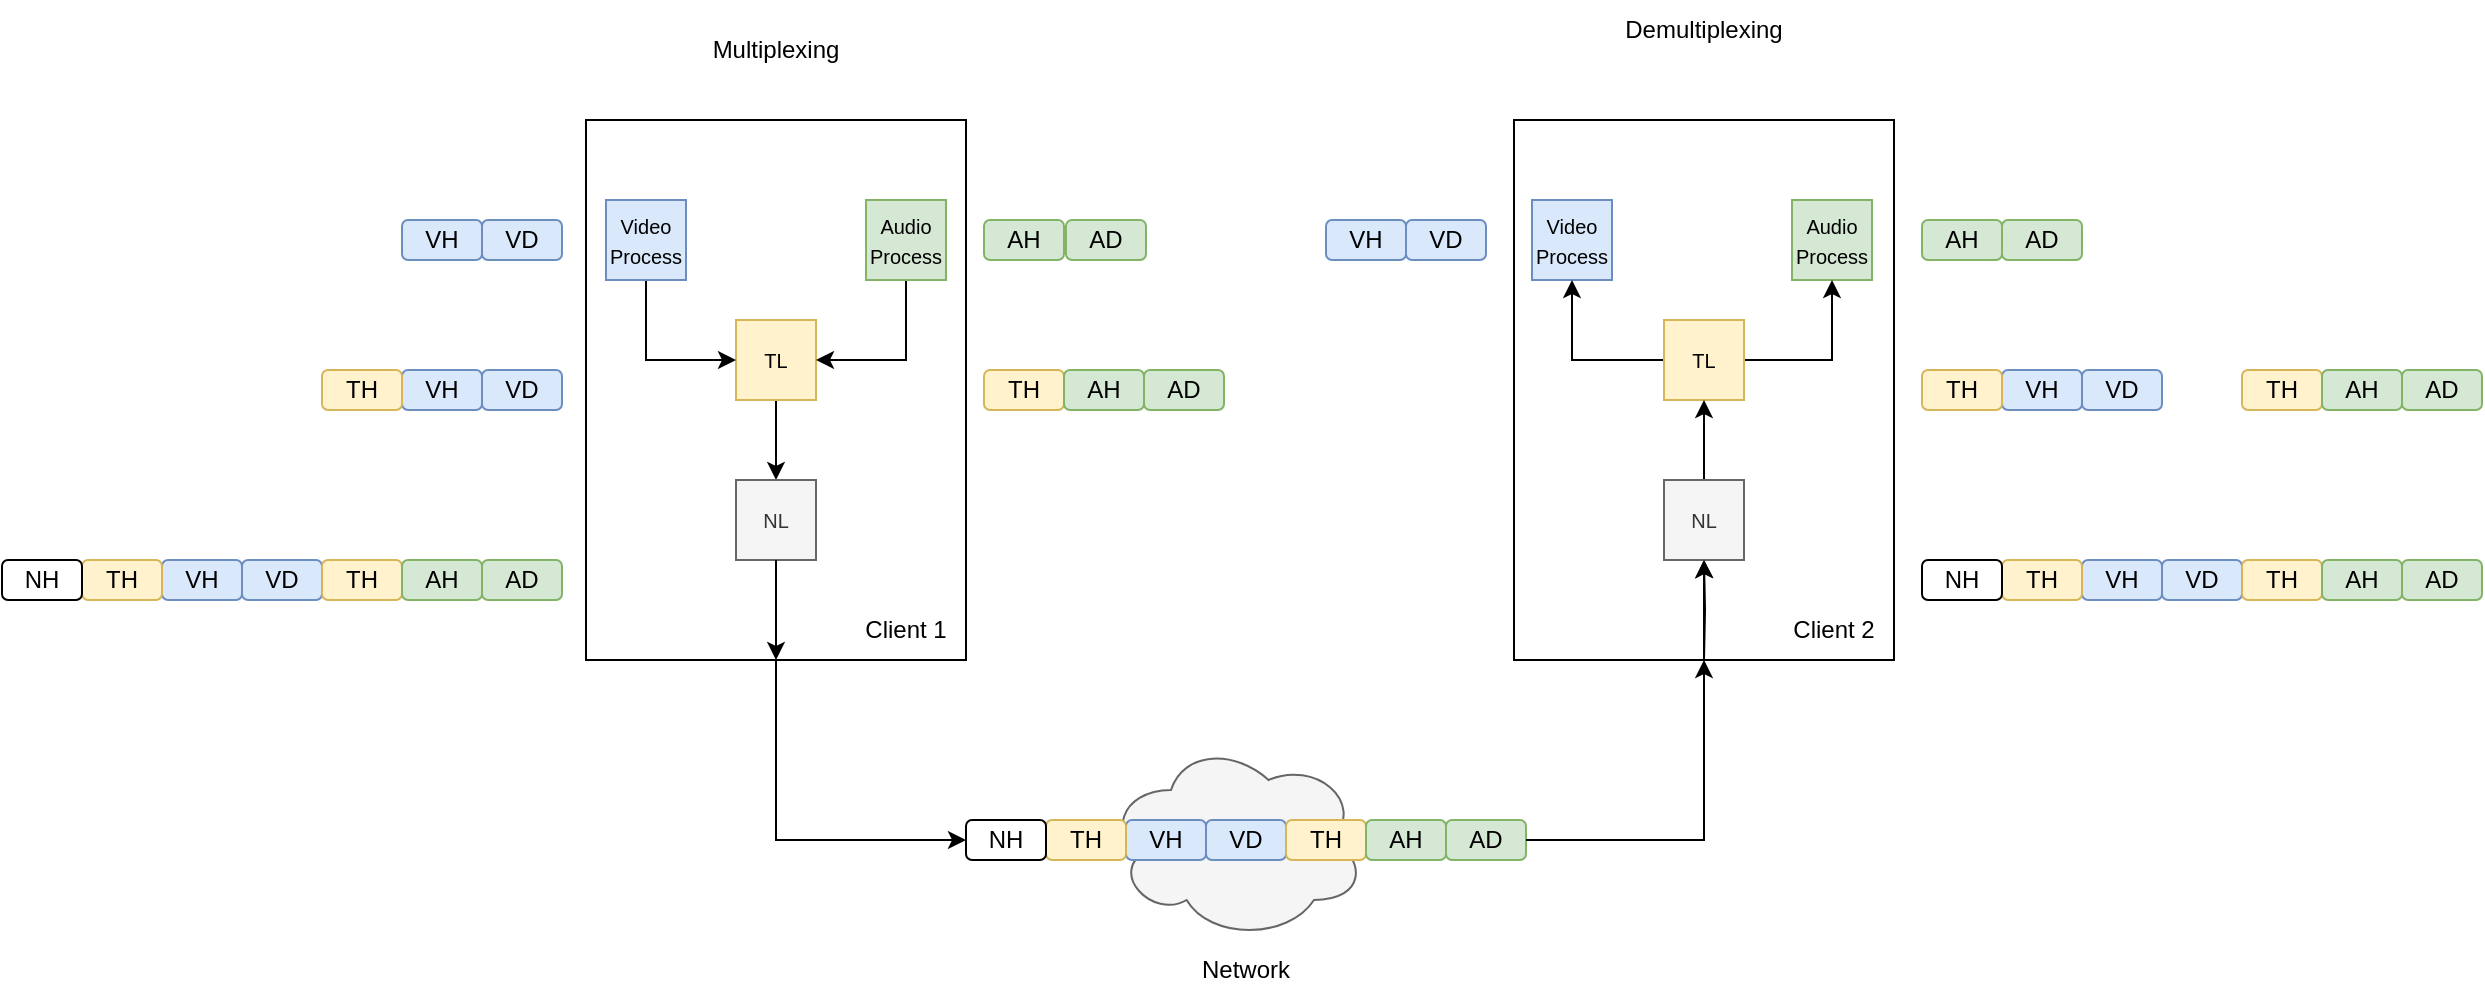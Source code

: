 <mxfile version="24.5.4" type="device">
  <diagram name="Page-1" id="gwitRV9jFqSz_QylvDJV">
    <mxGraphModel dx="2216" dy="743" grid="1" gridSize="10" guides="1" tooltips="1" connect="1" arrows="1" fold="1" page="1" pageScale="1" pageWidth="850" pageHeight="1100" math="0" shadow="0">
      <root>
        <mxCell id="0" />
        <mxCell id="1" parent="0" />
        <mxCell id="uaf8l5krwzGRUjpjPeg9-24" style="edgeStyle=orthogonalEdgeStyle;rounded=0;orthogonalLoop=1;jettySize=auto;html=1;entryX=0;entryY=0.5;entryDx=0;entryDy=0;" edge="1" parent="1" source="uaf8l5krwzGRUjpjPeg9-17" target="K9GchK6eYrQeb1Zm0STE-67">
          <mxGeometry relative="1" as="geometry" />
        </mxCell>
        <mxCell id="uaf8l5krwzGRUjpjPeg9-17" value="" style="whiteSpace=wrap;html=1;imageAspect=0;fillColor=none;" vertex="1" parent="1">
          <mxGeometry x="-330" y="330" width="190" height="270" as="geometry" />
        </mxCell>
        <mxCell id="K9GchK6eYrQeb1Zm0STE-19" style="edgeStyle=orthogonalEdgeStyle;rounded=0;orthogonalLoop=1;jettySize=auto;html=1;exitX=0.5;exitY=1;exitDx=0;exitDy=0;entryX=0.5;entryY=1;entryDx=0;entryDy=0;" parent="1" target="K9GchK6eYrQeb1Zm0STE-13" edge="1">
          <mxGeometry relative="1" as="geometry">
            <mxPoint x="229" y="600" as="sourcePoint" />
          </mxGeometry>
        </mxCell>
        <mxCell id="K9GchK6eYrQeb1Zm0STE-6" value="Client 1" style="text;html=1;align=center;verticalAlign=middle;whiteSpace=wrap;rounded=0;" parent="1" vertex="1">
          <mxGeometry x="-200" y="570" width="60" height="30" as="geometry" />
        </mxCell>
        <mxCell id="K9GchK6eYrQeb1Zm0STE-7" value="Client 2" style="text;html=1;align=center;verticalAlign=middle;whiteSpace=wrap;rounded=0;" parent="1" vertex="1">
          <mxGeometry x="264" y="570" width="60" height="30" as="geometry" />
        </mxCell>
        <mxCell id="K9GchK6eYrQeb1Zm0STE-30" value="VD" style="rounded=1;whiteSpace=wrap;html=1;fillColor=#dae8fc;strokeColor=#6c8ebf;" parent="1" vertex="1">
          <mxGeometry x="-382" y="455" width="40" height="20" as="geometry" />
        </mxCell>
        <mxCell id="K9GchK6eYrQeb1Zm0STE-31" value="VH" style="rounded=1;whiteSpace=wrap;html=1;fillColor=#dae8fc;strokeColor=#6c8ebf;" parent="1" vertex="1">
          <mxGeometry x="-422" y="455" width="40" height="20" as="geometry" />
        </mxCell>
        <mxCell id="K9GchK6eYrQeb1Zm0STE-32" value="TH" style="rounded=1;whiteSpace=wrap;html=1;fillColor=#fff2cc;strokeColor=#d6b656;" parent="1" vertex="1">
          <mxGeometry x="-462" y="455" width="40" height="20" as="geometry" />
        </mxCell>
        <mxCell id="uaf8l5krwzGRUjpjPeg9-2" value="" style="group" vertex="1" connectable="0" parent="1">
          <mxGeometry x="-622" y="550" width="382" height="20" as="geometry" />
        </mxCell>
        <mxCell id="K9GchK6eYrQeb1Zm0STE-33" value="VD" style="rounded=1;whiteSpace=wrap;html=1;fillColor=#dae8fc;strokeColor=#6c8ebf;" parent="uaf8l5krwzGRUjpjPeg9-2" vertex="1">
          <mxGeometry x="120" width="40" height="20" as="geometry" />
        </mxCell>
        <mxCell id="K9GchK6eYrQeb1Zm0STE-34" value="VH" style="rounded=1;whiteSpace=wrap;html=1;fillColor=#dae8fc;strokeColor=#6c8ebf;" parent="uaf8l5krwzGRUjpjPeg9-2" vertex="1">
          <mxGeometry x="80" width="40" height="20" as="geometry" />
        </mxCell>
        <mxCell id="K9GchK6eYrQeb1Zm0STE-35" value="TH" style="rounded=1;whiteSpace=wrap;html=1;fillColor=#fff2cc;strokeColor=#d6b656;" parent="uaf8l5krwzGRUjpjPeg9-2" vertex="1">
          <mxGeometry x="40" width="40" height="20" as="geometry" />
        </mxCell>
        <mxCell id="K9GchK6eYrQeb1Zm0STE-37" value="NH" style="rounded=1;whiteSpace=wrap;html=1;" parent="uaf8l5krwzGRUjpjPeg9-2" vertex="1">
          <mxGeometry width="40" height="20" as="geometry" />
        </mxCell>
        <mxCell id="K9GchK6eYrQeb1Zm0STE-60" value="TH" style="rounded=1;whiteSpace=wrap;html=1;fillColor=#fff2cc;strokeColor=#d6b656;" parent="uaf8l5krwzGRUjpjPeg9-2" vertex="1">
          <mxGeometry x="160" width="40" height="20" as="geometry" />
        </mxCell>
        <mxCell id="K9GchK6eYrQeb1Zm0STE-61" value="AD" style="rounded=1;whiteSpace=wrap;html=1;fillColor=#d5e8d4;strokeColor=#82b366;" parent="uaf8l5krwzGRUjpjPeg9-2" vertex="1">
          <mxGeometry x="240" width="40" height="20" as="geometry" />
        </mxCell>
        <mxCell id="K9GchK6eYrQeb1Zm0STE-62" value="AH" style="rounded=1;whiteSpace=wrap;html=1;fillColor=#d5e8d4;strokeColor=#82b366;" parent="uaf8l5krwzGRUjpjPeg9-2" vertex="1">
          <mxGeometry x="200" width="40" height="20" as="geometry" />
        </mxCell>
        <mxCell id="uaf8l5krwzGRUjpjPeg9-3" value="" style="group" vertex="1" connectable="0" parent="1">
          <mxGeometry x="-330" y="370" width="180" height="180" as="geometry" />
        </mxCell>
        <mxCell id="K9GchK6eYrQeb1Zm0STE-15" style="edgeStyle=orthogonalEdgeStyle;rounded=0;orthogonalLoop=1;jettySize=auto;html=1;" parent="uaf8l5krwzGRUjpjPeg9-3" source="K9GchK6eYrQeb1Zm0STE-4" target="K9GchK6eYrQeb1Zm0STE-12" edge="1">
          <mxGeometry relative="1" as="geometry" />
        </mxCell>
        <mxCell id="K9GchK6eYrQeb1Zm0STE-4" value="&lt;font style=&quot;font-size: 10px;&quot;&gt;TL&lt;/font&gt;" style="whiteSpace=wrap;html=1;aspect=fixed;fillColor=#fff2cc;strokeColor=#d6b656;" parent="uaf8l5krwzGRUjpjPeg9-3" vertex="1">
          <mxGeometry x="75" y="60" width="40" height="40" as="geometry" />
        </mxCell>
        <mxCell id="K9GchK6eYrQeb1Zm0STE-52" style="edgeStyle=orthogonalEdgeStyle;rounded=0;orthogonalLoop=1;jettySize=auto;html=1;entryX=1;entryY=0.5;entryDx=0;entryDy=0;exitX=0.5;exitY=1;exitDx=0;exitDy=0;" parent="uaf8l5krwzGRUjpjPeg9-3" source="K9GchK6eYrQeb1Zm0STE-5" target="K9GchK6eYrQeb1Zm0STE-4" edge="1">
          <mxGeometry relative="1" as="geometry" />
        </mxCell>
        <mxCell id="K9GchK6eYrQeb1Zm0STE-5" value="&lt;font style=&quot;font-size: 10px;&quot;&gt;Audio Process&lt;/font&gt;" style="whiteSpace=wrap;html=1;aspect=fixed;fillColor=#d5e8d4;strokeColor=#82b366;" parent="uaf8l5krwzGRUjpjPeg9-3" vertex="1">
          <mxGeometry x="140" width="40" height="40" as="geometry" />
        </mxCell>
        <mxCell id="K9GchK6eYrQeb1Zm0STE-14" style="edgeStyle=orthogonalEdgeStyle;rounded=0;orthogonalLoop=1;jettySize=auto;html=1;entryX=0;entryY=0.5;entryDx=0;entryDy=0;exitX=0.5;exitY=1;exitDx=0;exitDy=0;" parent="uaf8l5krwzGRUjpjPeg9-3" source="K9GchK6eYrQeb1Zm0STE-10" target="K9GchK6eYrQeb1Zm0STE-4" edge="1">
          <mxGeometry relative="1" as="geometry" />
        </mxCell>
        <mxCell id="K9GchK6eYrQeb1Zm0STE-10" value="&lt;font style=&quot;font-size: 10px;&quot;&gt;Video Process&lt;/font&gt;" style="whiteSpace=wrap;html=1;aspect=fixed;fillColor=#dae8fc;strokeColor=#6c8ebf;" parent="uaf8l5krwzGRUjpjPeg9-3" vertex="1">
          <mxGeometry x="10" width="40" height="40" as="geometry" />
        </mxCell>
        <mxCell id="K9GchK6eYrQeb1Zm0STE-12" value="&lt;font style=&quot;font-size: 10px;&quot;&gt;NL&lt;/font&gt;" style="whiteSpace=wrap;html=1;aspect=fixed;fillColor=#f5f5f5;fontColor=#333333;strokeColor=#666666;" parent="uaf8l5krwzGRUjpjPeg9-3" vertex="1">
          <mxGeometry x="75" y="140" width="40" height="40" as="geometry" />
        </mxCell>
        <mxCell id="K9GchK6eYrQeb1Zm0STE-24" value="" style="endArrow=classic;html=1;rounded=0;exitX=0.5;exitY=1;exitDx=0;exitDy=0;" parent="uaf8l5krwzGRUjpjPeg9-3" source="K9GchK6eYrQeb1Zm0STE-12" edge="1">
          <mxGeometry width="50" height="50" relative="1" as="geometry">
            <mxPoint x="40" y="290" as="sourcePoint" />
            <mxPoint x="95" y="230" as="targetPoint" />
          </mxGeometry>
        </mxCell>
        <mxCell id="uaf8l5krwzGRUjpjPeg9-4" value="" style="group" vertex="1" connectable="0" parent="1">
          <mxGeometry x="134" y="360" width="190" height="240" as="geometry" />
        </mxCell>
        <mxCell id="uaf8l5krwzGRUjpjPeg9-18" value="" style="whiteSpace=wrap;html=1;imageAspect=0;fillColor=none;" vertex="1" parent="uaf8l5krwzGRUjpjPeg9-4">
          <mxGeometry y="-30" width="190" height="270" as="geometry" />
        </mxCell>
        <mxCell id="K9GchK6eYrQeb1Zm0STE-8" value="&lt;font style=&quot;font-size: 10px;&quot;&gt;Video Process&lt;/font&gt;" style="whiteSpace=wrap;html=1;aspect=fixed;fillColor=#dae8fc;strokeColor=#6c8ebf;" parent="uaf8l5krwzGRUjpjPeg9-4" vertex="1">
          <mxGeometry x="9" y="10" width="40" height="40" as="geometry" />
        </mxCell>
        <mxCell id="K9GchK6eYrQeb1Zm0STE-9" value="&lt;font style=&quot;font-size: 10px;&quot;&gt;Audio Process&lt;/font&gt;" style="whiteSpace=wrap;html=1;aspect=fixed;fillColor=#d5e8d4;strokeColor=#82b366;" parent="uaf8l5krwzGRUjpjPeg9-4" vertex="1">
          <mxGeometry x="139" y="10" width="40" height="40" as="geometry" />
        </mxCell>
        <mxCell id="K9GchK6eYrQeb1Zm0STE-26" style="edgeStyle=orthogonalEdgeStyle;rounded=0;orthogonalLoop=1;jettySize=auto;html=1;entryX=0.5;entryY=1;entryDx=0;entryDy=0;" parent="uaf8l5krwzGRUjpjPeg9-4" source="K9GchK6eYrQeb1Zm0STE-11" target="K9GchK6eYrQeb1Zm0STE-8" edge="1">
          <mxGeometry relative="1" as="geometry" />
        </mxCell>
        <mxCell id="K9GchK6eYrQeb1Zm0STE-85" style="edgeStyle=orthogonalEdgeStyle;rounded=0;orthogonalLoop=1;jettySize=auto;html=1;exitX=1;exitY=0.5;exitDx=0;exitDy=0;" parent="uaf8l5krwzGRUjpjPeg9-4" source="K9GchK6eYrQeb1Zm0STE-11" target="K9GchK6eYrQeb1Zm0STE-9" edge="1">
          <mxGeometry relative="1" as="geometry" />
        </mxCell>
        <mxCell id="K9GchK6eYrQeb1Zm0STE-11" value="&lt;font style=&quot;font-size: 10px;&quot;&gt;TL&lt;/font&gt;" style="whiteSpace=wrap;html=1;aspect=fixed;fillColor=#fff2cc;strokeColor=#d6b656;" parent="uaf8l5krwzGRUjpjPeg9-4" vertex="1">
          <mxGeometry x="75" y="70" width="40" height="40" as="geometry" />
        </mxCell>
        <mxCell id="K9GchK6eYrQeb1Zm0STE-25" style="edgeStyle=orthogonalEdgeStyle;rounded=0;orthogonalLoop=1;jettySize=auto;html=1;" parent="uaf8l5krwzGRUjpjPeg9-4" source="K9GchK6eYrQeb1Zm0STE-13" target="K9GchK6eYrQeb1Zm0STE-11" edge="1">
          <mxGeometry relative="1" as="geometry" />
        </mxCell>
        <mxCell id="K9GchK6eYrQeb1Zm0STE-13" value="&lt;font style=&quot;font-size: 10px;&quot;&gt;NL&lt;/font&gt;" style="whiteSpace=wrap;html=1;aspect=fixed;fillColor=#f5f5f5;fontColor=#333333;strokeColor=#666666;" parent="uaf8l5krwzGRUjpjPeg9-4" vertex="1">
          <mxGeometry x="75" y="150" width="40" height="40" as="geometry" />
        </mxCell>
        <mxCell id="K9GchK6eYrQeb1Zm0STE-22" value="" style="endArrow=classic;html=1;rounded=0;entryX=0.5;entryY=1;entryDx=0;entryDy=0;" parent="uaf8l5krwzGRUjpjPeg9-4" source="uaf8l5krwzGRUjpjPeg9-18" target="K9GchK6eYrQeb1Zm0STE-13" edge="1">
          <mxGeometry width="50" height="50" relative="1" as="geometry">
            <mxPoint x="96" y="240" as="sourcePoint" />
            <mxPoint x="138" y="190" as="targetPoint" />
          </mxGeometry>
        </mxCell>
        <mxCell id="uaf8l5krwzGRUjpjPeg9-9" value="" style="group" vertex="1" connectable="0" parent="1">
          <mxGeometry x="-422" y="380" width="80" height="20" as="geometry" />
        </mxCell>
        <mxCell id="K9GchK6eYrQeb1Zm0STE-27" value="VD" style="rounded=1;whiteSpace=wrap;html=1;fillColor=#dae8fc;strokeColor=#6c8ebf;" parent="uaf8l5krwzGRUjpjPeg9-9" vertex="1">
          <mxGeometry x="40" width="40" height="20" as="geometry" />
        </mxCell>
        <mxCell id="K9GchK6eYrQeb1Zm0STE-28" value="VH" style="rounded=1;whiteSpace=wrap;html=1;fillColor=#dae8fc;strokeColor=#6c8ebf;" parent="uaf8l5krwzGRUjpjPeg9-9" vertex="1">
          <mxGeometry width="40" height="20" as="geometry" />
        </mxCell>
        <mxCell id="uaf8l5krwzGRUjpjPeg9-15" value="" style="group" vertex="1" connectable="0" parent="1">
          <mxGeometry x="-130" y="380" width="80" height="20" as="geometry" />
        </mxCell>
        <mxCell id="K9GchK6eYrQeb1Zm0STE-54" value="AD" style="rounded=1;whiteSpace=wrap;html=1;fillColor=#d5e8d4;strokeColor=#82b366;" parent="uaf8l5krwzGRUjpjPeg9-15" vertex="1">
          <mxGeometry x="40" width="40" height="20" as="geometry" />
        </mxCell>
        <mxCell id="K9GchK6eYrQeb1Zm0STE-55" value="AH" style="rounded=1;whiteSpace=wrap;html=1;fillColor=#d5e8d4;strokeColor=#82b366;" parent="uaf8l5krwzGRUjpjPeg9-15" vertex="1">
          <mxGeometry x="-1" width="40" height="20" as="geometry" />
        </mxCell>
        <mxCell id="uaf8l5krwzGRUjpjPeg9-13" value="" style="group" vertex="1" connectable="0" parent="uaf8l5krwzGRUjpjPeg9-15">
          <mxGeometry x="468" width="80" height="20" as="geometry" />
        </mxCell>
        <mxCell id="K9GchK6eYrQeb1Zm0STE-86" value="AD" style="rounded=1;whiteSpace=wrap;html=1;fillColor=#d5e8d4;strokeColor=#82b366;" parent="uaf8l5krwzGRUjpjPeg9-13" vertex="1">
          <mxGeometry x="40" width="40" height="20" as="geometry" />
        </mxCell>
        <mxCell id="K9GchK6eYrQeb1Zm0STE-87" value="AH" style="rounded=1;whiteSpace=wrap;html=1;fillColor=#d5e8d4;strokeColor=#82b366;" parent="uaf8l5krwzGRUjpjPeg9-13" vertex="1">
          <mxGeometry width="40" height="20" as="geometry" />
        </mxCell>
        <mxCell id="uaf8l5krwzGRUjpjPeg9-10" value="" style="group" vertex="1" connectable="0" parent="1">
          <mxGeometry x="338" y="550" width="280" height="20" as="geometry" />
        </mxCell>
        <mxCell id="K9GchK6eYrQeb1Zm0STE-71" value="VD" style="rounded=1;whiteSpace=wrap;html=1;fillColor=#dae8fc;strokeColor=#6c8ebf;" parent="uaf8l5krwzGRUjpjPeg9-10" vertex="1">
          <mxGeometry x="120" width="40" height="20" as="geometry" />
        </mxCell>
        <mxCell id="K9GchK6eYrQeb1Zm0STE-72" value="VH" style="rounded=1;whiteSpace=wrap;html=1;fillColor=#dae8fc;strokeColor=#6c8ebf;" parent="uaf8l5krwzGRUjpjPeg9-10" vertex="1">
          <mxGeometry x="80" width="40" height="20" as="geometry" />
        </mxCell>
        <mxCell id="K9GchK6eYrQeb1Zm0STE-73" value="TH" style="rounded=1;whiteSpace=wrap;html=1;fillColor=#fff2cc;strokeColor=#d6b656;" parent="uaf8l5krwzGRUjpjPeg9-10" vertex="1">
          <mxGeometry x="40" width="40" height="20" as="geometry" />
        </mxCell>
        <mxCell id="K9GchK6eYrQeb1Zm0STE-74" value="NH" style="rounded=1;whiteSpace=wrap;html=1;" parent="uaf8l5krwzGRUjpjPeg9-10" vertex="1">
          <mxGeometry width="40" height="20" as="geometry" />
        </mxCell>
        <mxCell id="K9GchK6eYrQeb1Zm0STE-75" value="TH" style="rounded=1;whiteSpace=wrap;html=1;fillColor=#fff2cc;strokeColor=#d6b656;" parent="uaf8l5krwzGRUjpjPeg9-10" vertex="1">
          <mxGeometry x="160" width="40" height="20" as="geometry" />
        </mxCell>
        <mxCell id="K9GchK6eYrQeb1Zm0STE-76" value="AD" style="rounded=1;whiteSpace=wrap;html=1;fillColor=#d5e8d4;strokeColor=#82b366;" parent="uaf8l5krwzGRUjpjPeg9-10" vertex="1">
          <mxGeometry x="240" width="40" height="20" as="geometry" />
        </mxCell>
        <mxCell id="K9GchK6eYrQeb1Zm0STE-77" value="AH" style="rounded=1;whiteSpace=wrap;html=1;fillColor=#d5e8d4;strokeColor=#82b366;" parent="uaf8l5krwzGRUjpjPeg9-10" vertex="1">
          <mxGeometry x="200" width="40" height="20" as="geometry" />
        </mxCell>
        <mxCell id="uaf8l5krwzGRUjpjPeg9-22" value="" style="group" vertex="1" connectable="0" parent="1">
          <mxGeometry x="-140" y="640" width="280" height="100" as="geometry" />
        </mxCell>
        <mxCell id="uaf8l5krwzGRUjpjPeg9-20" value="" style="ellipse;shape=cloud;whiteSpace=wrap;html=1;fillColor=#f5f5f5;fontColor=#333333;strokeColor=#666666;" vertex="1" parent="uaf8l5krwzGRUjpjPeg9-22">
          <mxGeometry x="70" width="130" height="100" as="geometry" />
        </mxCell>
        <mxCell id="uaf8l5krwzGRUjpjPeg9-21" value="" style="group" vertex="1" connectable="0" parent="uaf8l5krwzGRUjpjPeg9-22">
          <mxGeometry y="40" width="280" height="20" as="geometry" />
        </mxCell>
        <mxCell id="K9GchK6eYrQeb1Zm0STE-64" value="VD" style="rounded=1;whiteSpace=wrap;html=1;fillColor=#dae8fc;strokeColor=#6c8ebf;" parent="uaf8l5krwzGRUjpjPeg9-21" vertex="1">
          <mxGeometry x="120" width="40" height="20" as="geometry" />
        </mxCell>
        <mxCell id="K9GchK6eYrQeb1Zm0STE-65" value="VH" style="rounded=1;whiteSpace=wrap;html=1;fillColor=#dae8fc;strokeColor=#6c8ebf;" parent="uaf8l5krwzGRUjpjPeg9-21" vertex="1">
          <mxGeometry x="80" width="40" height="20" as="geometry" />
        </mxCell>
        <mxCell id="K9GchK6eYrQeb1Zm0STE-66" value="TH" style="rounded=1;whiteSpace=wrap;html=1;fillColor=#fff2cc;strokeColor=#d6b656;" parent="uaf8l5krwzGRUjpjPeg9-21" vertex="1">
          <mxGeometry x="40" width="40" height="20" as="geometry" />
        </mxCell>
        <mxCell id="K9GchK6eYrQeb1Zm0STE-67" value="NH" style="rounded=1;whiteSpace=wrap;html=1;" parent="uaf8l5krwzGRUjpjPeg9-21" vertex="1">
          <mxGeometry width="40" height="20" as="geometry" />
        </mxCell>
        <mxCell id="K9GchK6eYrQeb1Zm0STE-68" value="TH" style="rounded=1;whiteSpace=wrap;html=1;fillColor=#fff2cc;strokeColor=#d6b656;" parent="uaf8l5krwzGRUjpjPeg9-21" vertex="1">
          <mxGeometry x="160" width="40" height="20" as="geometry" />
        </mxCell>
        <mxCell id="K9GchK6eYrQeb1Zm0STE-69" value="AD" style="rounded=1;whiteSpace=wrap;html=1;fillColor=#d5e8d4;strokeColor=#82b366;" parent="uaf8l5krwzGRUjpjPeg9-21" vertex="1">
          <mxGeometry x="240" width="40" height="20" as="geometry" />
        </mxCell>
        <mxCell id="K9GchK6eYrQeb1Zm0STE-70" value="AH" style="rounded=1;whiteSpace=wrap;html=1;fillColor=#d5e8d4;strokeColor=#82b366;" parent="uaf8l5krwzGRUjpjPeg9-21" vertex="1">
          <mxGeometry x="200" width="40" height="20" as="geometry" />
        </mxCell>
        <mxCell id="uaf8l5krwzGRUjpjPeg9-25" value="Network" style="text;html=1;align=center;verticalAlign=middle;whiteSpace=wrap;rounded=0;" vertex="1" parent="1">
          <mxGeometry x="-30" y="740" width="60" height="30" as="geometry" />
        </mxCell>
        <mxCell id="uaf8l5krwzGRUjpjPeg9-26" style="edgeStyle=orthogonalEdgeStyle;rounded=0;orthogonalLoop=1;jettySize=auto;html=1;entryX=0.5;entryY=1;entryDx=0;entryDy=0;" edge="1" parent="1" source="K9GchK6eYrQeb1Zm0STE-69" target="uaf8l5krwzGRUjpjPeg9-18">
          <mxGeometry relative="1" as="geometry">
            <Array as="points">
              <mxPoint x="229" y="690" />
            </Array>
          </mxGeometry>
        </mxCell>
        <mxCell id="uaf8l5krwzGRUjpjPeg9-27" value="Multiplexing" style="text;html=1;align=center;verticalAlign=middle;whiteSpace=wrap;rounded=0;" vertex="1" parent="1">
          <mxGeometry x="-330" y="280" width="190" height="30" as="geometry" />
        </mxCell>
        <mxCell id="uaf8l5krwzGRUjpjPeg9-28" value="Demultiplexing" style="text;html=1;align=center;verticalAlign=middle;whiteSpace=wrap;rounded=0;" vertex="1" parent="1">
          <mxGeometry x="134" y="270" width="190" height="30" as="geometry" />
        </mxCell>
        <mxCell id="uaf8l5krwzGRUjpjPeg9-11" value="" style="group" vertex="1" connectable="0" parent="1">
          <mxGeometry x="498" y="455" width="120" height="20" as="geometry" />
        </mxCell>
        <mxCell id="K9GchK6eYrQeb1Zm0STE-82" value="TH" style="rounded=1;whiteSpace=wrap;html=1;fillColor=#fff2cc;strokeColor=#d6b656;" parent="uaf8l5krwzGRUjpjPeg9-11" vertex="1">
          <mxGeometry width="40" height="20" as="geometry" />
        </mxCell>
        <mxCell id="K9GchK6eYrQeb1Zm0STE-83" value="AD" style="rounded=1;whiteSpace=wrap;html=1;fillColor=#d5e8d4;strokeColor=#82b366;" parent="uaf8l5krwzGRUjpjPeg9-11" vertex="1">
          <mxGeometry x="80" width="40" height="20" as="geometry" />
        </mxCell>
        <mxCell id="K9GchK6eYrQeb1Zm0STE-84" value="AH" style="rounded=1;whiteSpace=wrap;html=1;fillColor=#d5e8d4;strokeColor=#82b366;" parent="uaf8l5krwzGRUjpjPeg9-11" vertex="1">
          <mxGeometry x="40" width="40" height="20" as="geometry" />
        </mxCell>
        <mxCell id="uaf8l5krwzGRUjpjPeg9-12" value="" style="group" vertex="1" connectable="0" parent="1">
          <mxGeometry x="338" y="455" width="120" height="20" as="geometry" />
        </mxCell>
        <mxCell id="K9GchK6eYrQeb1Zm0STE-78" value="VD" style="rounded=1;whiteSpace=wrap;html=1;fillColor=#dae8fc;strokeColor=#6c8ebf;" parent="uaf8l5krwzGRUjpjPeg9-12" vertex="1">
          <mxGeometry x="80" width="40" height="20" as="geometry" />
        </mxCell>
        <mxCell id="K9GchK6eYrQeb1Zm0STE-79" value="VH" style="rounded=1;whiteSpace=wrap;html=1;fillColor=#dae8fc;strokeColor=#6c8ebf;" parent="uaf8l5krwzGRUjpjPeg9-12" vertex="1">
          <mxGeometry x="40" width="40" height="20" as="geometry" />
        </mxCell>
        <mxCell id="K9GchK6eYrQeb1Zm0STE-80" value="TH" style="rounded=1;whiteSpace=wrap;html=1;fillColor=#fff2cc;strokeColor=#d6b656;" parent="uaf8l5krwzGRUjpjPeg9-12" vertex="1">
          <mxGeometry width="40" height="20" as="geometry" />
        </mxCell>
        <mxCell id="uaf8l5krwzGRUjpjPeg9-29" value="" style="group" vertex="1" connectable="0" parent="1">
          <mxGeometry x="-131" y="455" width="120" height="20" as="geometry" />
        </mxCell>
        <mxCell id="K9GchK6eYrQeb1Zm0STE-57" value="TH" style="rounded=1;whiteSpace=wrap;html=1;fillColor=#fff2cc;strokeColor=#d6b656;" parent="uaf8l5krwzGRUjpjPeg9-29" vertex="1">
          <mxGeometry width="40" height="20" as="geometry" />
        </mxCell>
        <mxCell id="K9GchK6eYrQeb1Zm0STE-58" value="AD" style="rounded=1;whiteSpace=wrap;html=1;fillColor=#d5e8d4;strokeColor=#82b366;" parent="uaf8l5krwzGRUjpjPeg9-29" vertex="1">
          <mxGeometry x="80" width="40" height="20" as="geometry" />
        </mxCell>
        <mxCell id="K9GchK6eYrQeb1Zm0STE-59" value="AH" style="rounded=1;whiteSpace=wrap;html=1;fillColor=#d5e8d4;strokeColor=#82b366;" parent="uaf8l5krwzGRUjpjPeg9-29" vertex="1">
          <mxGeometry x="40" width="40" height="20" as="geometry" />
        </mxCell>
        <mxCell id="uaf8l5krwzGRUjpjPeg9-30" value="" style="group" vertex="1" connectable="0" parent="1">
          <mxGeometry x="40" y="380" width="80" height="20" as="geometry" />
        </mxCell>
        <mxCell id="K9GchK6eYrQeb1Zm0STE-49" value="VD" style="rounded=1;whiteSpace=wrap;html=1;fillColor=#dae8fc;strokeColor=#6c8ebf;" parent="uaf8l5krwzGRUjpjPeg9-30" vertex="1">
          <mxGeometry x="40" width="40" height="20" as="geometry" />
        </mxCell>
        <mxCell id="K9GchK6eYrQeb1Zm0STE-50" value="VH" style="rounded=1;whiteSpace=wrap;html=1;fillColor=#dae8fc;strokeColor=#6c8ebf;" parent="uaf8l5krwzGRUjpjPeg9-30" vertex="1">
          <mxGeometry width="40" height="20" as="geometry" />
        </mxCell>
      </root>
    </mxGraphModel>
  </diagram>
</mxfile>

